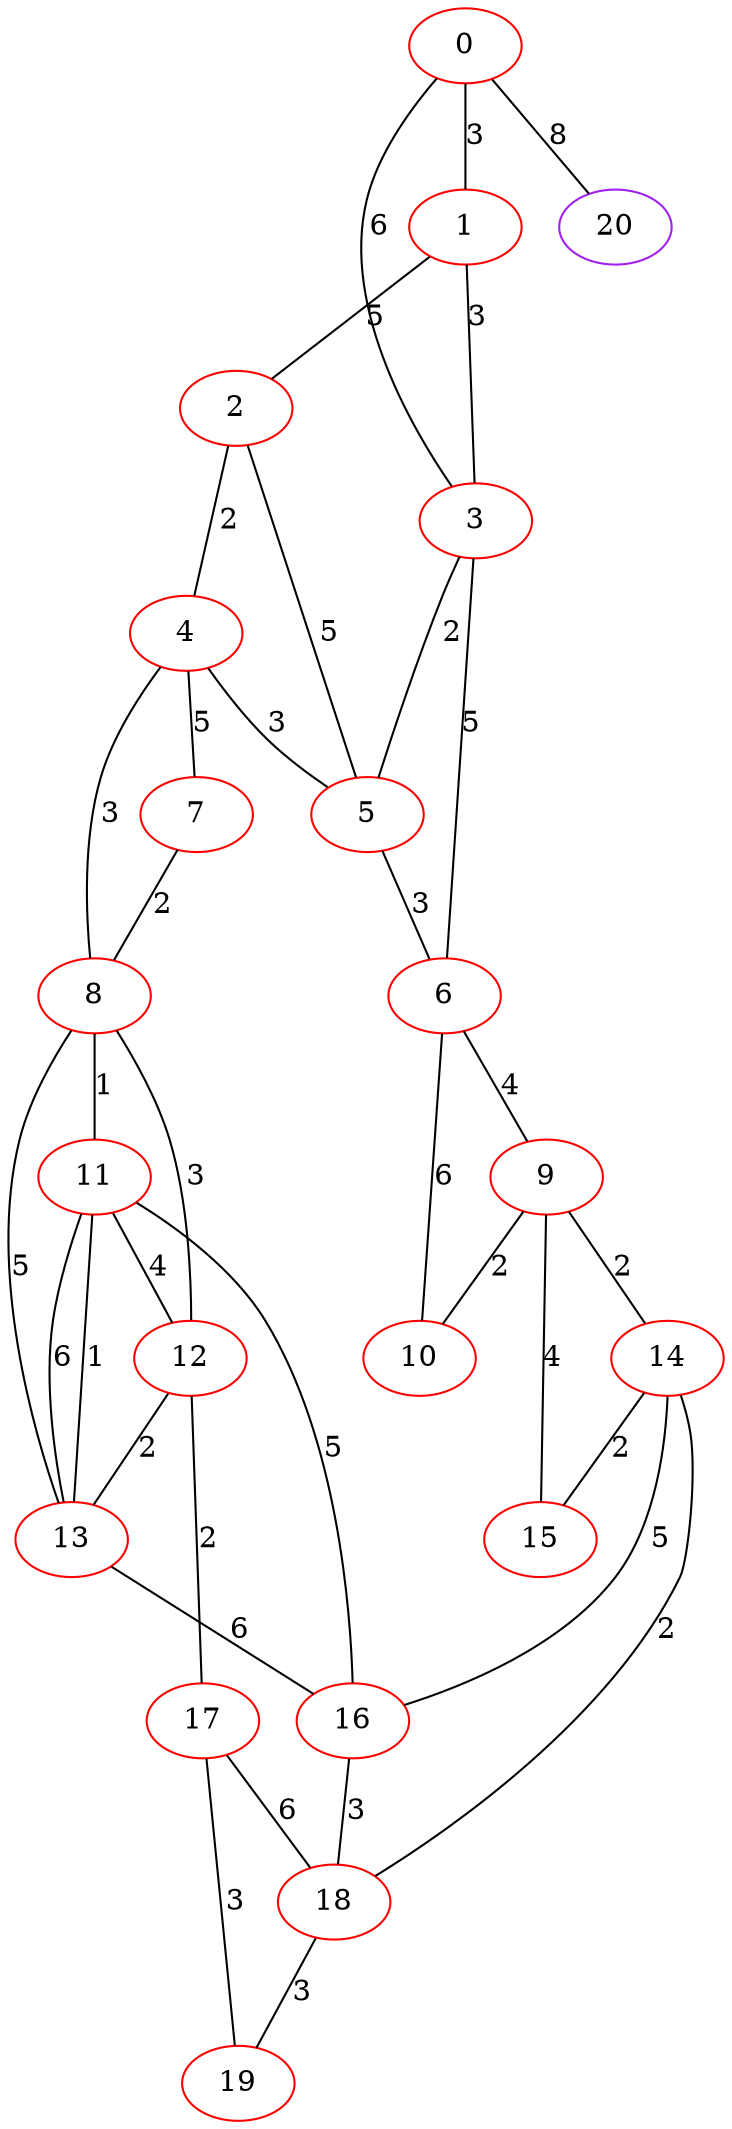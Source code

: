 graph "" {
0 [color=red, weight=1];
1 [color=red, weight=1];
2 [color=red, weight=1];
3 [color=red, weight=1];
4 [color=red, weight=1];
5 [color=red, weight=1];
6 [color=red, weight=1];
7 [color=red, weight=1];
8 [color=red, weight=1];
9 [color=red, weight=1];
10 [color=red, weight=1];
11 [color=red, weight=1];
12 [color=red, weight=1];
13 [color=red, weight=1];
14 [color=red, weight=1];
15 [color=red, weight=1];
16 [color=red, weight=1];
17 [color=red, weight=1];
18 [color=red, weight=1];
19 [color=red, weight=1];
20 [color=purple, weight=4];
0 -- 1  [key=0, label=3];
0 -- 3  [key=0, label=6];
0 -- 20  [key=0, label=8];
1 -- 2  [key=0, label=5];
1 -- 3  [key=0, label=3];
2 -- 4  [key=0, label=2];
2 -- 5  [key=0, label=5];
3 -- 5  [key=0, label=2];
3 -- 6  [key=0, label=5];
4 -- 8  [key=0, label=3];
4 -- 5  [key=0, label=3];
4 -- 7  [key=0, label=5];
5 -- 6  [key=0, label=3];
6 -- 9  [key=0, label=4];
6 -- 10  [key=0, label=6];
7 -- 8  [key=0, label=2];
8 -- 12  [key=0, label=3];
8 -- 11  [key=0, label=1];
8 -- 13  [key=0, label=5];
9 -- 10  [key=0, label=2];
9 -- 14  [key=0, label=2];
9 -- 15  [key=0, label=4];
11 -- 16  [key=0, label=5];
11 -- 12  [key=0, label=4];
11 -- 13  [key=0, label=1];
11 -- 13  [key=1, label=6];
12 -- 17  [key=0, label=2];
12 -- 13  [key=0, label=2];
13 -- 16  [key=0, label=6];
14 -- 16  [key=0, label=5];
14 -- 18  [key=0, label=2];
14 -- 15  [key=0, label=2];
16 -- 18  [key=0, label=3];
17 -- 18  [key=0, label=6];
17 -- 19  [key=0, label=3];
18 -- 19  [key=0, label=3];
}
